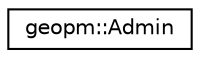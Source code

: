 digraph "Graphical Class Hierarchy"
{
 // LATEX_PDF_SIZE
  edge [fontname="Helvetica",fontsize="10",labelfontname="Helvetica",labelfontsize="10"];
  node [fontname="Helvetica",fontsize="10",shape=record];
  rankdir="LR";
  Node0 [label="geopm::Admin",height=0.2,width=0.4,color="black", fillcolor="white", style="filled",URL="$classgeopm_1_1_admin.html",tooltip=" "];
}
